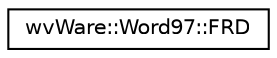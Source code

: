 digraph "类继承关系图"
{
  edge [fontname="Helvetica",fontsize="10",labelfontname="Helvetica",labelfontsize="10"];
  node [fontname="Helvetica",fontsize="10",shape=record];
  rankdir="LR";
  Node0 [label="wvWare::Word97::FRD",height=0.2,width=0.4,color="black", fillcolor="white", style="filled",URL="$structwv_ware_1_1_word97_1_1_f_r_d.html"];
}

